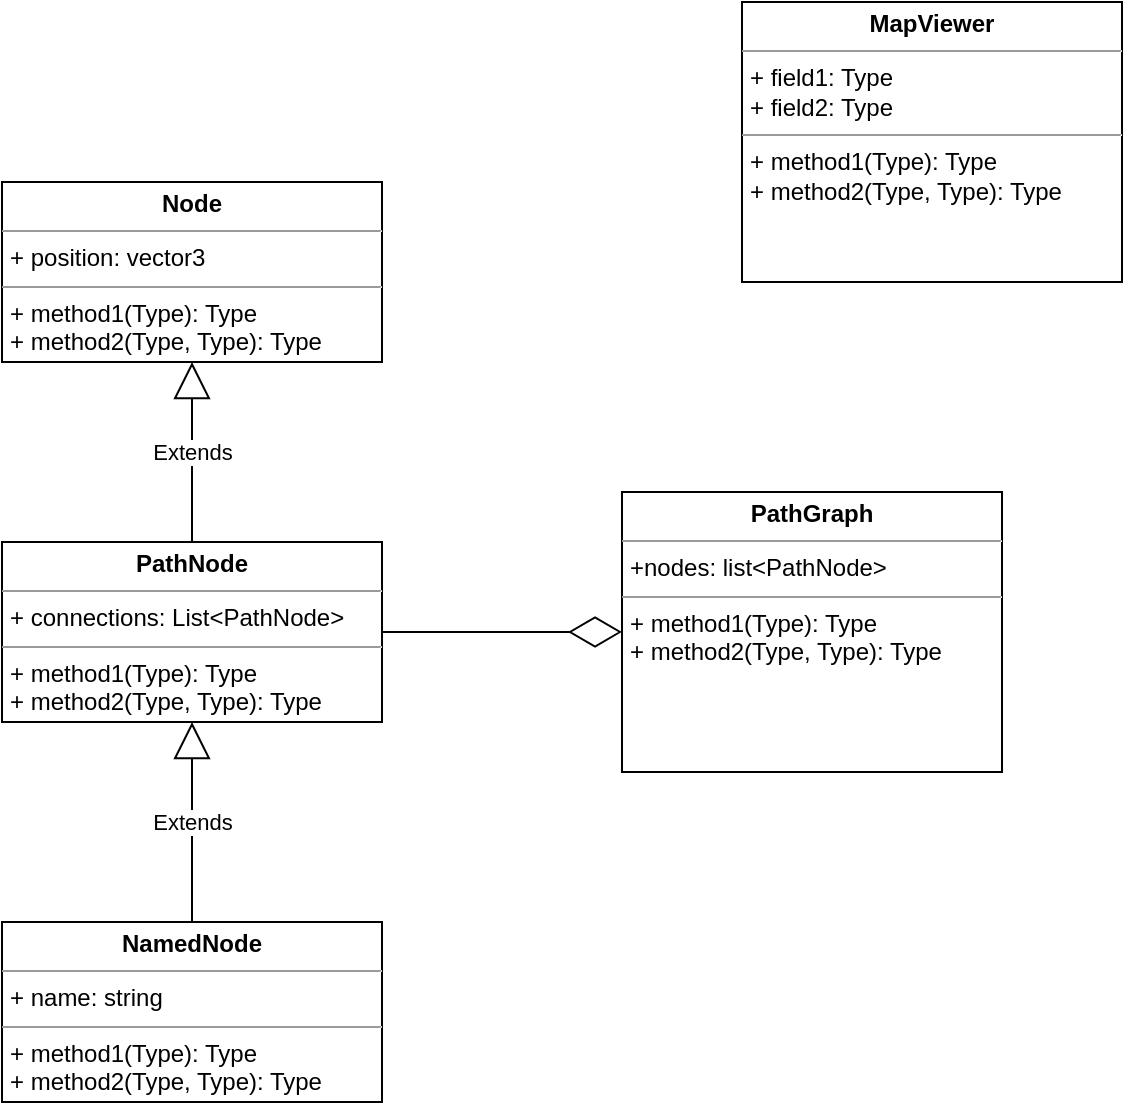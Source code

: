 <mxfile version="19.0.3" type="device"><diagram id="SF8liLRuBU_Bxeuzhkx7" name="Страница 1"><mxGraphModel dx="1185" dy="721" grid="1" gridSize="10" guides="1" tooltips="1" connect="1" arrows="1" fold="1" page="1" pageScale="1" pageWidth="827" pageHeight="1169" math="0" shadow="0"><root><mxCell id="0"/><mxCell id="1" parent="0"/><mxCell id="GYNmkd93uLEWnJ2B9NdV-11" value="&lt;p style=&quot;margin:0px;margin-top:4px;text-align:center;&quot;&gt;&lt;b&gt;Node&lt;/b&gt;&lt;/p&gt;&lt;hr size=&quot;1&quot;&gt;&lt;p style=&quot;margin:0px;margin-left:4px;&quot;&gt;+ position: vector3&lt;br&gt;&lt;/p&gt;&lt;hr size=&quot;1&quot;&gt;&lt;p style=&quot;margin:0px;margin-left:4px;&quot;&gt;+ method1(Type): Type&lt;br&gt;+ method2(Type, Type): Type&lt;/p&gt;" style="verticalAlign=top;align=left;overflow=fill;fontSize=12;fontFamily=Helvetica;html=1;" vertex="1" parent="1"><mxGeometry x="80" y="570" width="190" height="90" as="geometry"/></mxCell><mxCell id="GYNmkd93uLEWnJ2B9NdV-12" value="&lt;p style=&quot;margin:0px;margin-top:4px;text-align:center;&quot;&gt;&lt;b&gt;PathGraph&lt;/b&gt;&lt;/p&gt;&lt;hr size=&quot;1&quot;&gt;&lt;p style=&quot;margin:0px;margin-left:4px;&quot;&gt;+nodes: list&amp;lt;PathNode&amp;gt;&lt;br&gt;&lt;/p&gt;&lt;hr size=&quot;1&quot;&gt;&lt;p style=&quot;margin:0px;margin-left:4px;&quot;&gt;+ method1(Type): Type&lt;br&gt;+ method2(Type, Type): Type&lt;/p&gt;" style="verticalAlign=top;align=left;overflow=fill;fontSize=12;fontFamily=Helvetica;html=1;" vertex="1" parent="1"><mxGeometry x="390" y="725" width="190" height="140" as="geometry"/></mxCell><mxCell id="GYNmkd93uLEWnJ2B9NdV-14" value="&lt;p style=&quot;margin:0px;margin-top:4px;text-align:center;&quot;&gt;&lt;b&gt;PathNode&lt;/b&gt;&lt;/p&gt;&lt;hr size=&quot;1&quot;&gt;&lt;p style=&quot;margin:0px;margin-left:4px;&quot;&gt;+ connections: List&amp;lt;PathNode&amp;gt;&lt;br&gt;&lt;/p&gt;&lt;hr size=&quot;1&quot;&gt;&lt;p style=&quot;margin:0px;margin-left:4px;&quot;&gt;+ method1(Type): Type&lt;br&gt;+ method2(Type, Type): Type&lt;/p&gt;" style="verticalAlign=top;align=left;overflow=fill;fontSize=12;fontFamily=Helvetica;html=1;" vertex="1" parent="1"><mxGeometry x="80" y="750" width="190" height="90" as="geometry"/></mxCell><mxCell id="GYNmkd93uLEWnJ2B9NdV-18" value="Extends" style="endArrow=block;endSize=16;endFill=0;html=1;rounded=0;exitX=0.5;exitY=0;exitDx=0;exitDy=0;entryX=0.5;entryY=1;entryDx=0;entryDy=0;" edge="1" parent="1" source="GYNmkd93uLEWnJ2B9NdV-14" target="GYNmkd93uLEWnJ2B9NdV-11"><mxGeometry width="160" relative="1" as="geometry"><mxPoint x="310" y="730" as="sourcePoint"/><mxPoint x="470" y="730" as="targetPoint"/></mxGeometry></mxCell><mxCell id="GYNmkd93uLEWnJ2B9NdV-20" value="&lt;p style=&quot;margin:0px;margin-top:4px;text-align:center;&quot;&gt;&lt;b&gt;NamedNode&lt;/b&gt;&lt;/p&gt;&lt;hr size=&quot;1&quot;&gt;&lt;p style=&quot;margin:0px;margin-left:4px;&quot;&gt;+ name: string&lt;br&gt;&lt;/p&gt;&lt;hr size=&quot;1&quot;&gt;&lt;p style=&quot;margin:0px;margin-left:4px;&quot;&gt;+ method1(Type): Type&lt;br&gt;+ method2(Type, Type): Type&lt;/p&gt;" style="verticalAlign=top;align=left;overflow=fill;fontSize=12;fontFamily=Helvetica;html=1;" vertex="1" parent="1"><mxGeometry x="80" y="940" width="190" height="90" as="geometry"/></mxCell><mxCell id="GYNmkd93uLEWnJ2B9NdV-22" value="Extends" style="endArrow=block;endSize=16;endFill=0;html=1;rounded=0;exitX=0.5;exitY=0;exitDx=0;exitDy=0;entryX=0.5;entryY=1;entryDx=0;entryDy=0;" edge="1" parent="1" source="GYNmkd93uLEWnJ2B9NdV-20" target="GYNmkd93uLEWnJ2B9NdV-14"><mxGeometry width="160" relative="1" as="geometry"><mxPoint x="350" y="830" as="sourcePoint"/><mxPoint x="510" y="830" as="targetPoint"/></mxGeometry></mxCell><mxCell id="GYNmkd93uLEWnJ2B9NdV-24" value="" style="endArrow=diamondThin;endFill=0;endSize=24;html=1;rounded=0;entryX=0;entryY=0.5;entryDx=0;entryDy=0;exitX=1;exitY=0.5;exitDx=0;exitDy=0;" edge="1" parent="1" source="GYNmkd93uLEWnJ2B9NdV-14" target="GYNmkd93uLEWnJ2B9NdV-12"><mxGeometry width="160" relative="1" as="geometry"><mxPoint x="450" y="810" as="sourcePoint"/><mxPoint x="610" y="810" as="targetPoint"/></mxGeometry></mxCell><mxCell id="GYNmkd93uLEWnJ2B9NdV-25" value="&lt;p style=&quot;margin:0px;margin-top:4px;text-align:center;&quot;&gt;&lt;b&gt;MapViewer&lt;/b&gt;&lt;/p&gt;&lt;hr size=&quot;1&quot;&gt;&lt;p style=&quot;margin:0px;margin-left:4px;&quot;&gt;+ field1: Type&lt;br&gt;+ field2: Type&lt;/p&gt;&lt;hr size=&quot;1&quot;&gt;&lt;p style=&quot;margin:0px;margin-left:4px;&quot;&gt;+ method1(Type): Type&lt;br&gt;+ method2(Type, Type): Type&lt;/p&gt;" style="verticalAlign=top;align=left;overflow=fill;fontSize=12;fontFamily=Helvetica;html=1;" vertex="1" parent="1"><mxGeometry x="450" y="480" width="190" height="140" as="geometry"/></mxCell></root></mxGraphModel></diagram></mxfile>